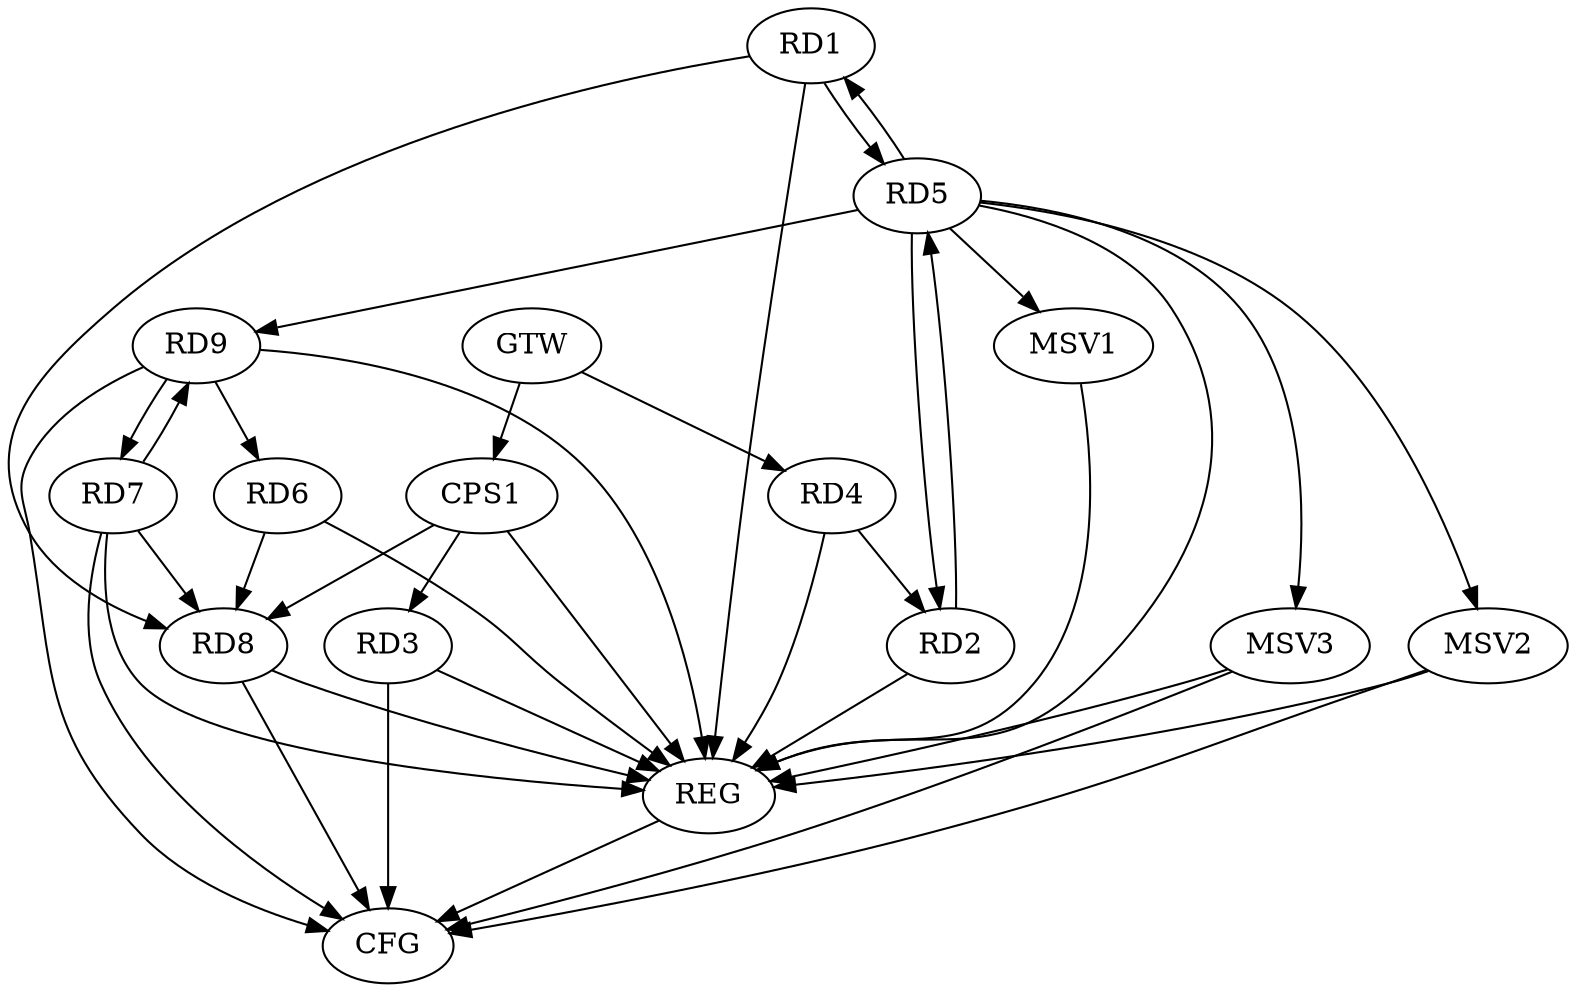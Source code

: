 strict digraph G {
  RD1 [ label="RD1" ];
  RD2 [ label="RD2" ];
  RD3 [ label="RD3" ];
  RD4 [ label="RD4" ];
  RD5 [ label="RD5" ];
  RD6 [ label="RD6" ];
  RD7 [ label="RD7" ];
  RD8 [ label="RD8" ];
  RD9 [ label="RD9" ];
  CPS1 [ label="CPS1" ];
  GTW [ label="GTW" ];
  REG [ label="REG" ];
  CFG [ label="CFG" ];
  MSV1 [ label="MSV1" ];
  MSV2 [ label="MSV2" ];
  MSV3 [ label="MSV3" ];
  RD1 -> RD5;
  RD5 -> RD1;
  RD1 -> RD8;
  RD4 -> RD2;
  RD2 -> RD5;
  RD5 -> RD2;
  RD5 -> RD9;
  RD6 -> RD8;
  RD9 -> RD6;
  RD7 -> RD8;
  RD7 -> RD9;
  RD9 -> RD7;
  CPS1 -> RD3;
  CPS1 -> RD8;
  GTW -> RD4;
  GTW -> CPS1;
  RD1 -> REG;
  RD2 -> REG;
  RD3 -> REG;
  RD4 -> REG;
  RD5 -> REG;
  RD6 -> REG;
  RD7 -> REG;
  RD8 -> REG;
  RD9 -> REG;
  CPS1 -> REG;
  RD8 -> CFG;
  RD3 -> CFG;
  RD7 -> CFG;
  RD9 -> CFG;
  REG -> CFG;
  RD5 -> MSV1;
  MSV1 -> REG;
  RD5 -> MSV2;
  MSV2 -> REG;
  MSV2 -> CFG;
  RD5 -> MSV3;
  MSV3 -> REG;
  MSV3 -> CFG;
}
